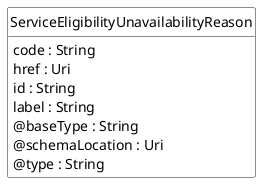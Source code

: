 @startuml
hide circle
hide methods
hide stereotype
show <<Enumeration>> stereotype
skinparam class {
   BackgroundColor<<Enumeration>> #E6F5F7
   BackgroundColor<<Ref>> #FFFFE0
   BackgroundColor<<Pivot>> #FFFFFFF
   BackgroundColor<<SimpleType>> #E2F0DA
   BackgroundColor #FCF2E3
}

class ServiceEligibilityUnavailabilityReason <<Pivot>> {
    code : String
    href : Uri
    id : String
    label : String
    @baseType : String
    @schemaLocation : Uri
    @type : String
}


@enduml